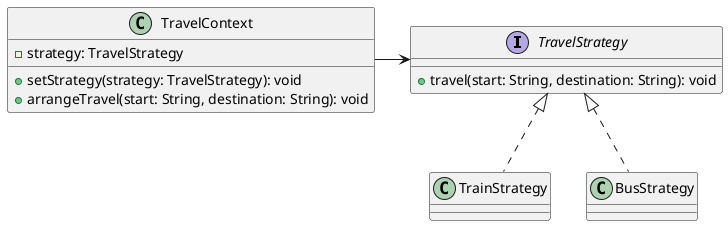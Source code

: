 @startuml
                      interface TravelStrategy {
                        +travel(start: String, destination: String): void
                      }

                      class TrainStrategy {
                      }

                      class BusStrategy {
                      }

                      class TravelContext {
                        -strategy: TravelStrategy
                        +setStrategy(strategy: TravelStrategy): void
                        +arrangeTravel(start: String, destination: String): void
                      }

                      TravelStrategy <|.. TrainStrategy
                      TravelStrategy <|.. BusStrategy
                      TravelContext -> TravelStrategy
                      @enduml